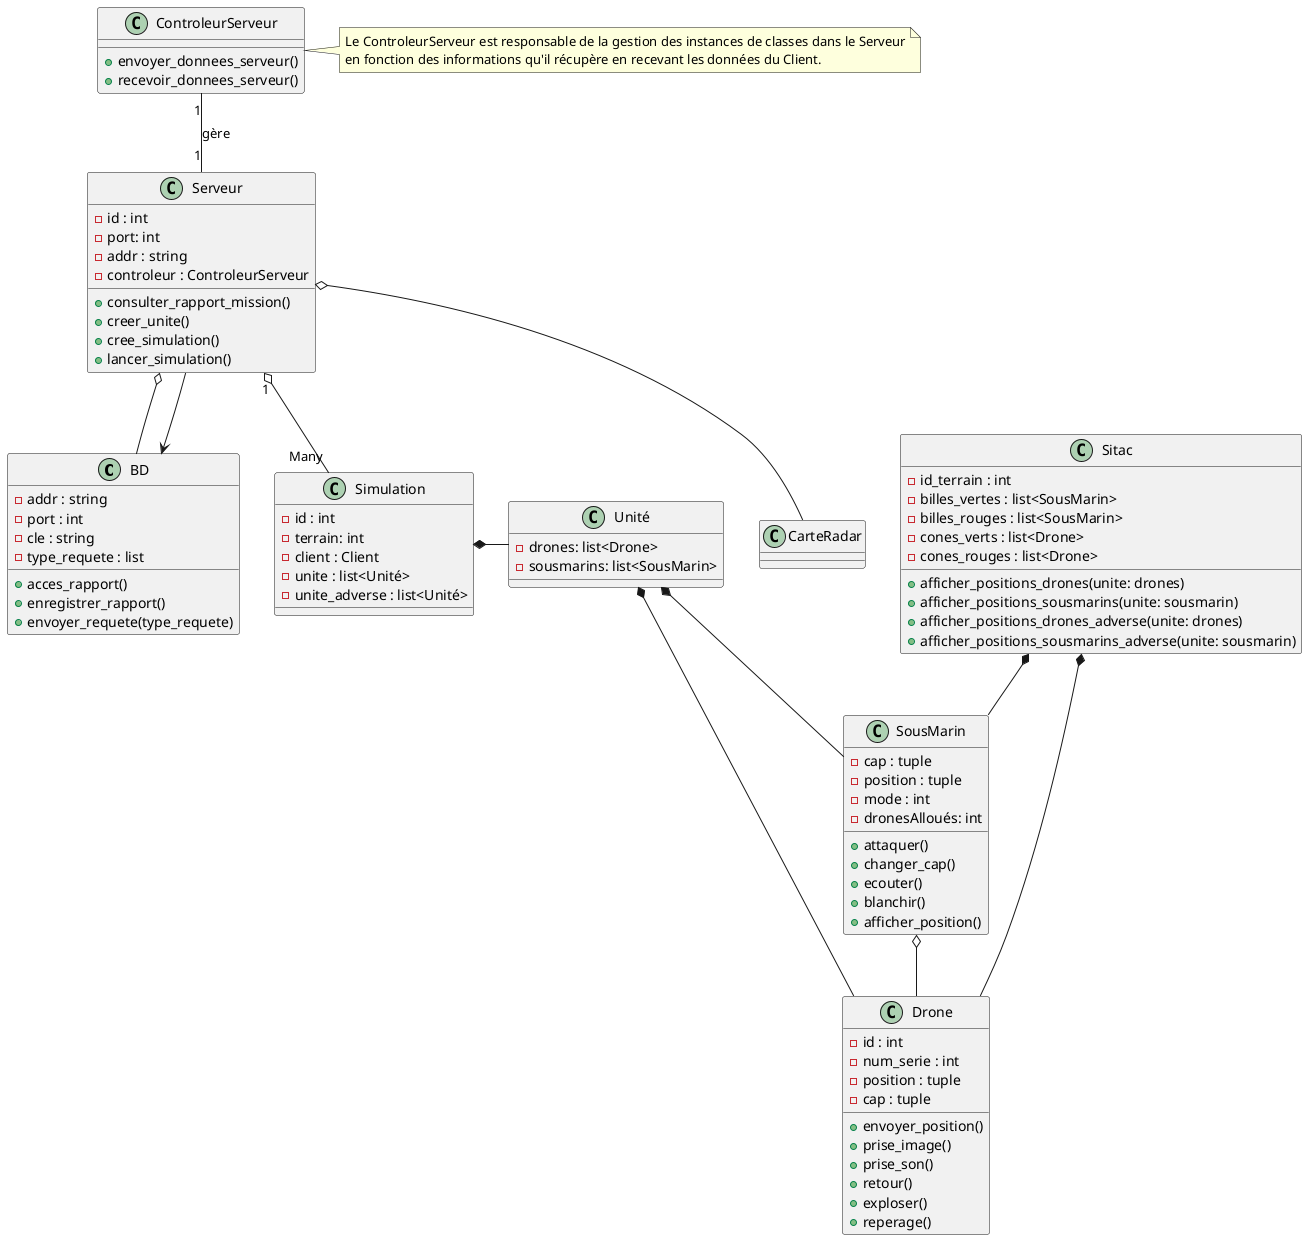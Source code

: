 @startuml

class BD {
    - addr : string
    - port : int 
    - cle : string
    - type_requete : list
    + acces_rapport()
    + enregistrer_rapport()
    + envoyer_requete(type_requete)
}


class Serveur {
    - id : int
    - port: int 
    - addr : string
    - controleur : ControleurServeur
    + consulter_rapport_mission()
    + creer_unite()
    + cree_simulation()
    + lancer_simulation()
}

class ControleurServeur {
    + envoyer_donnees_serveur()
    + recevoir_donnees_serveur()
}

class Simulation {
    - id : int
    - terrain: int
    - client : Client
    - unite : list<Unité>
    - unite_adverse : list<Unité>
}

class Unité {
    - drones: list<Drone>
    - sousmarins: list<SousMarin>
}

class SousMarin {
    - cap : tuple
    - position : tuple
    - mode : int 
    - dronesAlloués: int
    + attaquer()
    + changer_cap()
    + ecouter()
    + blanchir()
    + afficher_position()
}

class Drone {
    - id : int 
    - num_serie : int
    - position : tuple 
    - cap : tuple 
    + envoyer_position()
    + prise_image()
    + prise_son()
    + retour()
    + exploser()
    + reperage()
}

class Sitac{
    - id_terrain : int
    - billes_vertes : list<SousMarin>
    - billes_rouges : list<SousMarin>
    - cones_verts : list<Drone>
    - cones_rouges : list<Drone>
    + afficher_positions_drones(unite: drones)
    + afficher_positions_sousmarins(unite: sousmarin)
    + afficher_positions_drones_adverse(unite: drones)
    + afficher_positions_sousmarins_adverse(unite: sousmarin)
    }

BD <-- Serveur
Serveur o-- BD


Serveur "1" o-- "Many" Simulation
Serveur o-- CarteRadar
ControleurServeur "1" -- "1" Serveur : gère

Simulation *- Unité
Unité *-- Drone
Unité *-- SousMarin
SousMarin o-- Drone
Sitac *-- Drone
Sitac *-- SousMarin

note right of ControleurServeur
  Le ControleurServeur est responsable de la gestion des instances de classes dans le Serveur
  en fonction des informations qu'il récupère en recevant les données du Client.
end note


@enduml
